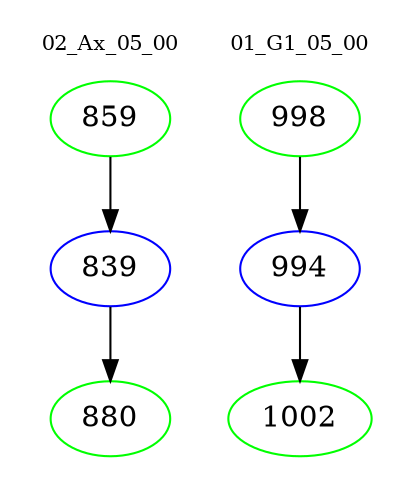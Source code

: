 digraph{
subgraph cluster_0 {
color = white
label = "02_Ax_05_00";
fontsize=10;
T0_859 [label="859", color="green"]
T0_859 -> T0_839 [color="black"]
T0_839 [label="839", color="blue"]
T0_839 -> T0_880 [color="black"]
T0_880 [label="880", color="green"]
}
subgraph cluster_1 {
color = white
label = "01_G1_05_00";
fontsize=10;
T1_998 [label="998", color="green"]
T1_998 -> T1_994 [color="black"]
T1_994 [label="994", color="blue"]
T1_994 -> T1_1002 [color="black"]
T1_1002 [label="1002", color="green"]
}
}
